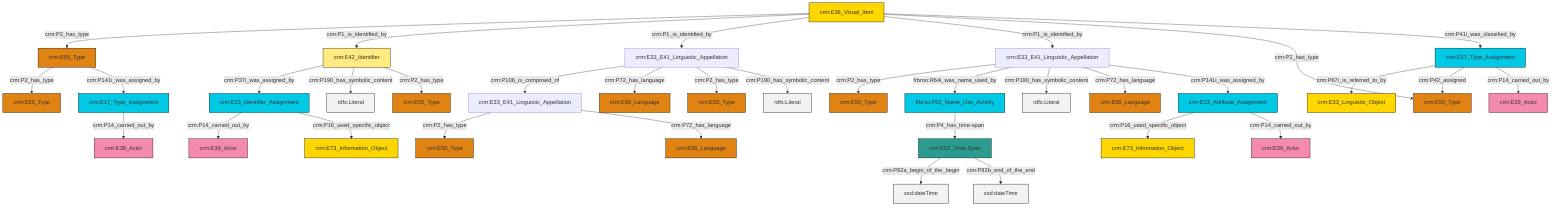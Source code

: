 graph TD
classDef Literal fill:#f2f2f2,stroke:#000000;
classDef CRM_Entity fill:#FFFFFF,stroke:#000000;
classDef Temporal_Entity fill:#00C9E6, stroke:#000000;
classDef Type fill:#E18312, stroke:#000000;
classDef Time-Span fill:#2C9C91, stroke:#000000;
classDef Appellation fill:#FFEB7F, stroke:#000000;
classDef Place fill:#008836, stroke:#000000;
classDef Persistent_Item fill:#B266B2, stroke:#000000;
classDef Conceptual_Object fill:#FFD700, stroke:#000000;
classDef Physical_Thing fill:#D2B48C, stroke:#000000;
classDef Actor fill:#f58aad, stroke:#000000;
classDef PC_Classes fill:#4ce600, stroke:#000000;
classDef Multi fill:#cccccc,stroke:#000000;

2["crm:E33_E41_Linguistic_Appellation"]:::Default -->|crm:P2_has_type| 3["crm:E55_Type"]:::Type
4["crm:E52_Time-Span"]:::Time-Span -->|crm:P82a_begin_of_the_begin| 5[xsd:dateTime]:::Literal
10["crm:E17_Type_Assignment"]:::Temporal_Entity -->|crm:P14_carried_out_by| 11["crm:E39_Actor"]:::Actor
13["crm:E17_Type_Assignment"]:::Temporal_Entity -->|crm:P67i_is_referred_to_by| 14["crm:E33_Linguistic_Object"]:::Conceptual_Object
0["frbroo:F52_Name_Use_Activity"]:::Temporal_Entity -->|crm:P4_has_time-span| 4["crm:E52_Time-Span"]:::Time-Span
19["crm:E36_Visual_Item"]:::Conceptual_Object -->|crm:P2_has_type| 20["crm:E55_Type"]:::Type
23["crm:E42_Identifier"]:::Appellation -->|crm:P37i_was_assigned_by| 21["crm:E15_Identifier_Assignment"]:::Temporal_Entity
21["crm:E15_Identifier_Assignment"]:::Temporal_Entity -->|crm:P14_carried_out_by| 8["crm:E39_Actor"]:::Actor
2["crm:E33_E41_Linguistic_Appellation"]:::Default -->|frbroo:R64i_was_name_used_by| 0["frbroo:F52_Name_Use_Activity"]:::Temporal_Entity
20["crm:E55_Type"]:::Type -->|crm:P2_has_type| 24["crm:E55_Type"]:::Type
2["crm:E33_E41_Linguistic_Appellation"]:::Default -->|crm:P190_has_symbolic_content| 25[rdfs:Literal]:::Literal
19["crm:E36_Visual_Item"]:::Conceptual_Object -->|crm:P1_is_identified_by| 23["crm:E42_Identifier"]:::Appellation
15["crm:E33_E41_Linguistic_Appellation"]:::Default -->|crm:P2_has_type| 26["crm:E55_Type"]:::Type
21["crm:E15_Identifier_Assignment"]:::Temporal_Entity -->|crm:P16_used_specific_object| 6["crm:E73_Information_Object"]:::Conceptual_Object
30["crm:E33_E41_Linguistic_Appellation"]:::Default -->|crm:P106_is_composed_of| 15["crm:E33_E41_Linguistic_Appellation"]:::Default
19["crm:E36_Visual_Item"]:::Conceptual_Object -->|crm:P1_is_identified_by| 30["crm:E33_E41_Linguistic_Appellation"]:::Default
13["crm:E17_Type_Assignment"]:::Temporal_Entity -->|crm:P42_assigned| 36["crm:E55_Type"]:::Type
30["crm:E33_E41_Linguistic_Appellation"]:::Default -->|crm:P72_has_language| 34["crm:E56_Language"]:::Type
19["crm:E36_Visual_Item"]:::Conceptual_Object -->|crm:P1_is_identified_by| 2["crm:E33_E41_Linguistic_Appellation"]:::Default
2["crm:E33_E41_Linguistic_Appellation"]:::Default -->|crm:P72_has_language| 47["crm:E56_Language"]:::Type
23["crm:E42_Identifier"]:::Appellation -->|crm:P190_has_symbolic_content| 48[rdfs:Literal]:::Literal
23["crm:E42_Identifier"]:::Appellation -->|crm:P2_has_type| 28["crm:E55_Type"]:::Type
19["crm:E36_Visual_Item"]:::Conceptual_Object -->|crm:P2_has_type| 36["crm:E55_Type"]:::Type
30["crm:E33_E41_Linguistic_Appellation"]:::Default -->|crm:P2_has_type| 45["crm:E55_Type"]:::Type
30["crm:E33_E41_Linguistic_Appellation"]:::Default -->|crm:P190_has_symbolic_content| 51[rdfs:Literal]:::Literal
15["crm:E33_E41_Linguistic_Appellation"]:::Default -->|crm:P72_has_language| 53["crm:E56_Language"]:::Type
19["crm:E36_Visual_Item"]:::Conceptual_Object -->|crm:P41i_was_classified_by| 13["crm:E17_Type_Assignment"]:::Temporal_Entity
2["crm:E33_E41_Linguistic_Appellation"]:::Default -->|crm:P141i_was_assigned_by| 32["crm:E13_Attribute_Assignment"]:::Temporal_Entity
20["crm:E55_Type"]:::Type -->|crm:P141i_was_assigned_by| 10["crm:E17_Type_Assignment"]:::Temporal_Entity
32["crm:E13_Attribute_Assignment"]:::Temporal_Entity -->|crm:P16_used_specific_object| 54["crm:E73_Information_Object"]:::Conceptual_Object
4["crm:E52_Time-Span"]:::Time-Span -->|crm:P82b_end_of_the_end| 59[xsd:dateTime]:::Literal
32["crm:E13_Attribute_Assignment"]:::Temporal_Entity -->|crm:P14_carried_out_by| 17["crm:E39_Actor"]:::Actor
13["crm:E17_Type_Assignment"]:::Temporal_Entity -->|crm:P14_carried_out_by| 43["crm:E39_Actor"]:::Actor